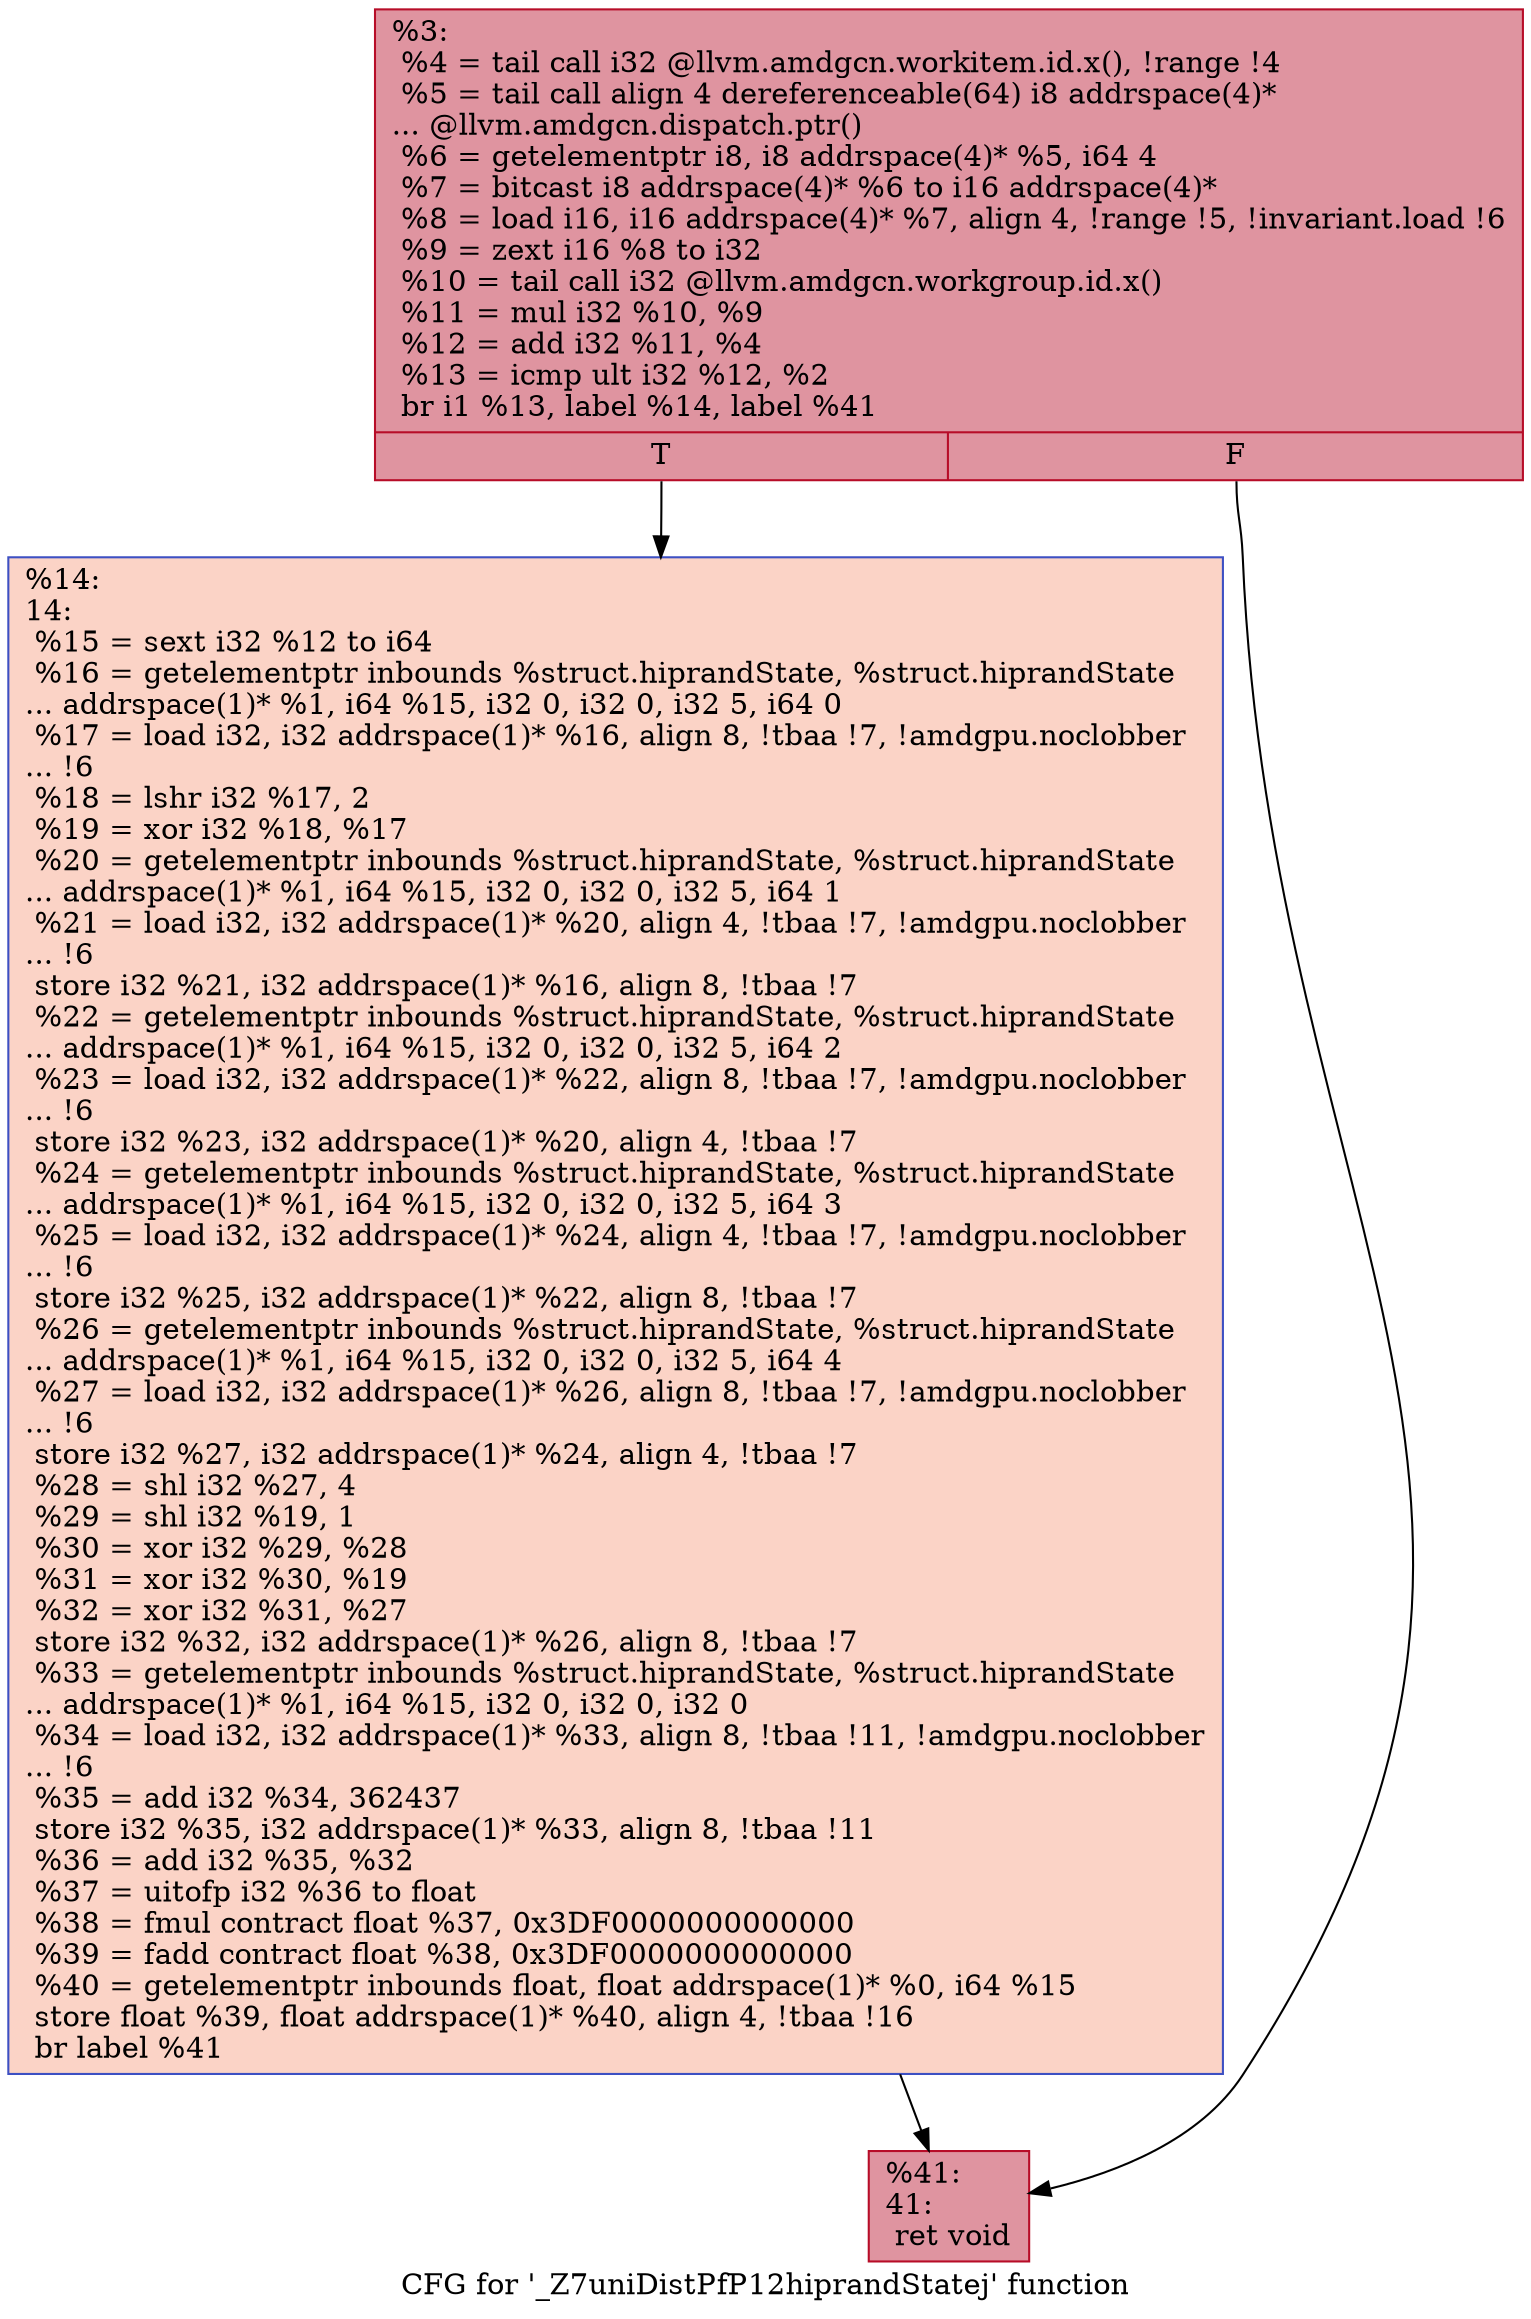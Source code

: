 digraph "CFG for '_Z7uniDistPfP12hiprandStatej' function" {
	label="CFG for '_Z7uniDistPfP12hiprandStatej' function";

	Node0x5181260 [shape=record,color="#b70d28ff", style=filled, fillcolor="#b70d2870",label="{%3:\l  %4 = tail call i32 @llvm.amdgcn.workitem.id.x(), !range !4\l  %5 = tail call align 4 dereferenceable(64) i8 addrspace(4)*\l... @llvm.amdgcn.dispatch.ptr()\l  %6 = getelementptr i8, i8 addrspace(4)* %5, i64 4\l  %7 = bitcast i8 addrspace(4)* %6 to i16 addrspace(4)*\l  %8 = load i16, i16 addrspace(4)* %7, align 4, !range !5, !invariant.load !6\l  %9 = zext i16 %8 to i32\l  %10 = tail call i32 @llvm.amdgcn.workgroup.id.x()\l  %11 = mul i32 %10, %9\l  %12 = add i32 %11, %4\l  %13 = icmp ult i32 %12, %2\l  br i1 %13, label %14, label %41\l|{<s0>T|<s1>F}}"];
	Node0x5181260:s0 -> Node0x51830b0;
	Node0x5181260:s1 -> Node0x5183140;
	Node0x51830b0 [shape=record,color="#3d50c3ff", style=filled, fillcolor="#f59c7d70",label="{%14:\l14:                                               \l  %15 = sext i32 %12 to i64\l  %16 = getelementptr inbounds %struct.hiprandState, %struct.hiprandState\l... addrspace(1)* %1, i64 %15, i32 0, i32 0, i32 5, i64 0\l  %17 = load i32, i32 addrspace(1)* %16, align 8, !tbaa !7, !amdgpu.noclobber\l... !6\l  %18 = lshr i32 %17, 2\l  %19 = xor i32 %18, %17\l  %20 = getelementptr inbounds %struct.hiprandState, %struct.hiprandState\l... addrspace(1)* %1, i64 %15, i32 0, i32 0, i32 5, i64 1\l  %21 = load i32, i32 addrspace(1)* %20, align 4, !tbaa !7, !amdgpu.noclobber\l... !6\l  store i32 %21, i32 addrspace(1)* %16, align 8, !tbaa !7\l  %22 = getelementptr inbounds %struct.hiprandState, %struct.hiprandState\l... addrspace(1)* %1, i64 %15, i32 0, i32 0, i32 5, i64 2\l  %23 = load i32, i32 addrspace(1)* %22, align 8, !tbaa !7, !amdgpu.noclobber\l... !6\l  store i32 %23, i32 addrspace(1)* %20, align 4, !tbaa !7\l  %24 = getelementptr inbounds %struct.hiprandState, %struct.hiprandState\l... addrspace(1)* %1, i64 %15, i32 0, i32 0, i32 5, i64 3\l  %25 = load i32, i32 addrspace(1)* %24, align 4, !tbaa !7, !amdgpu.noclobber\l... !6\l  store i32 %25, i32 addrspace(1)* %22, align 8, !tbaa !7\l  %26 = getelementptr inbounds %struct.hiprandState, %struct.hiprandState\l... addrspace(1)* %1, i64 %15, i32 0, i32 0, i32 5, i64 4\l  %27 = load i32, i32 addrspace(1)* %26, align 8, !tbaa !7, !amdgpu.noclobber\l... !6\l  store i32 %27, i32 addrspace(1)* %24, align 4, !tbaa !7\l  %28 = shl i32 %27, 4\l  %29 = shl i32 %19, 1\l  %30 = xor i32 %29, %28\l  %31 = xor i32 %30, %19\l  %32 = xor i32 %31, %27\l  store i32 %32, i32 addrspace(1)* %26, align 8, !tbaa !7\l  %33 = getelementptr inbounds %struct.hiprandState, %struct.hiprandState\l... addrspace(1)* %1, i64 %15, i32 0, i32 0, i32 0\l  %34 = load i32, i32 addrspace(1)* %33, align 8, !tbaa !11, !amdgpu.noclobber\l... !6\l  %35 = add i32 %34, 362437\l  store i32 %35, i32 addrspace(1)* %33, align 8, !tbaa !11\l  %36 = add i32 %35, %32\l  %37 = uitofp i32 %36 to float\l  %38 = fmul contract float %37, 0x3DF0000000000000\l  %39 = fadd contract float %38, 0x3DF0000000000000\l  %40 = getelementptr inbounds float, float addrspace(1)* %0, i64 %15\l  store float %39, float addrspace(1)* %40, align 4, !tbaa !16\l  br label %41\l}"];
	Node0x51830b0 -> Node0x5183140;
	Node0x5183140 [shape=record,color="#b70d28ff", style=filled, fillcolor="#b70d2870",label="{%41:\l41:                                               \l  ret void\l}"];
}
